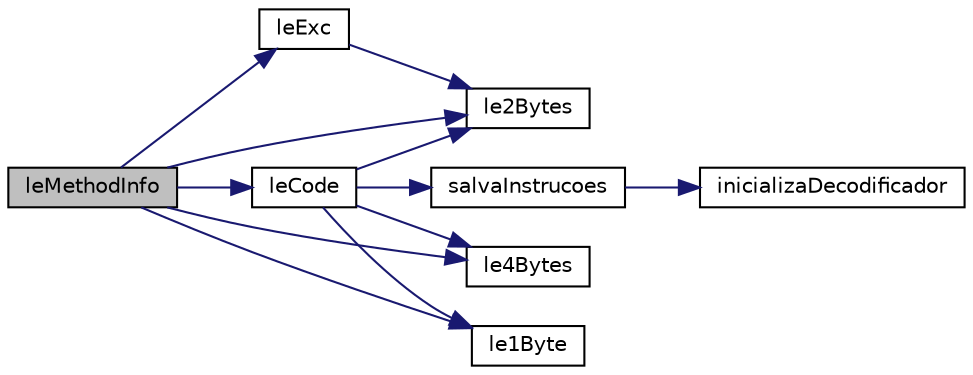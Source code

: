 digraph "leMethodInfo"
{
 // INTERACTIVE_SVG=YES
  edge [fontname="Helvetica",fontsize="10",labelfontname="Helvetica",labelfontsize="10"];
  node [fontname="Helvetica",fontsize="10",shape=record];
  rankdir="LR";
  Node201 [label="leMethodInfo",height=0.2,width=0.4,color="black", fillcolor="grey75", style="filled", fontcolor="black"];
  Node201 -> Node202 [color="midnightblue",fontsize="10",style="solid",fontname="Helvetica"];
  Node202 [label="le2Bytes",height=0.2,width=0.4,color="black", fillcolor="white", style="filled",URL="$leitor_8c.html#a90fdde4380531bf81ba1284254004eff"];
  Node201 -> Node203 [color="midnightblue",fontsize="10",style="solid",fontname="Helvetica"];
  Node203 [label="le4Bytes",height=0.2,width=0.4,color="black", fillcolor="white", style="filled",URL="$leitor_8c.html#a69346e08c479223be1ec2294791b6d78"];
  Node201 -> Node204 [color="midnightblue",fontsize="10",style="solid",fontname="Helvetica"];
  Node204 [label="le1Byte",height=0.2,width=0.4,color="black", fillcolor="white", style="filled",URL="$leitor_8c.html#a2ef408b96bee8729ac29bf490229048f"];
  Node201 -> Node205 [color="midnightblue",fontsize="10",style="solid",fontname="Helvetica"];
  Node205 [label="leCode",height=0.2,width=0.4,color="black", fillcolor="white", style="filled",URL="$leitor_8c.html#a6d55676267e5cf93c52566d78e1d11e1"];
  Node205 -> Node202 [color="midnightblue",fontsize="10",style="solid",fontname="Helvetica"];
  Node205 -> Node203 [color="midnightblue",fontsize="10",style="solid",fontname="Helvetica"];
  Node205 -> Node206 [color="midnightblue",fontsize="10",style="solid",fontname="Helvetica"];
  Node206 [label="salvaInstrucoes",height=0.2,width=0.4,color="black", fillcolor="white", style="filled",URL="$leitor_8c.html#ab80e6e4a3faed37485e9411ddfc3e549"];
  Node206 -> Node207 [color="midnightblue",fontsize="10",style="solid",fontname="Helvetica"];
  Node207 [label="inicializaDecodificador",height=0.2,width=0.4,color="black", fillcolor="white", style="filled",URL="$decodificador_8c.html#ac4ac4bcce3fed96b1a2657ceafda40bc"];
  Node205 -> Node204 [color="midnightblue",fontsize="10",style="solid",fontname="Helvetica"];
  Node201 -> Node208 [color="midnightblue",fontsize="10",style="solid",fontname="Helvetica"];
  Node208 [label="leExc",height=0.2,width=0.4,color="black", fillcolor="white", style="filled",URL="$leitor_8c.html#a9eb52b74df81ab0e0da46175d591d81f"];
  Node208 -> Node202 [color="midnightblue",fontsize="10",style="solid",fontname="Helvetica"];
}
